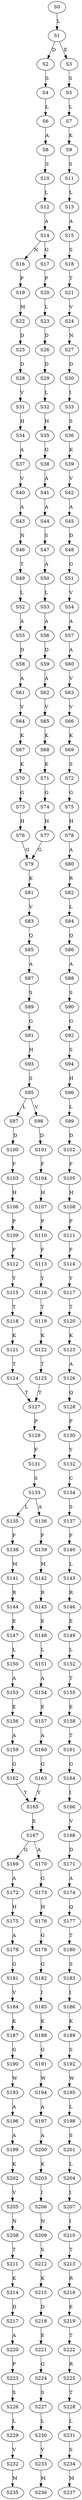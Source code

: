 strict digraph  {
	S0 -> S1 [ label = L ];
	S1 -> S2 [ label = D ];
	S1 -> S3 [ label = E ];
	S2 -> S4 [ label = S ];
	S3 -> S5 [ label = S ];
	S4 -> S6 [ label = L ];
	S5 -> S7 [ label = L ];
	S6 -> S8 [ label = A ];
	S7 -> S9 [ label = K ];
	S8 -> S10 [ label = S ];
	S9 -> S11 [ label = S ];
	S10 -> S12 [ label = L ];
	S11 -> S13 [ label = L ];
	S12 -> S14 [ label = A ];
	S13 -> S15 [ label = A ];
	S14 -> S16 [ label = N ];
	S14 -> S17 [ label = G ];
	S15 -> S18 [ label = S ];
	S16 -> S19 [ label = P ];
	S17 -> S20 [ label = P ];
	S18 -> S21 [ label = T ];
	S19 -> S22 [ label = M ];
	S20 -> S23 [ label = L ];
	S21 -> S24 [ label = V ];
	S22 -> S25 [ label = D ];
	S23 -> S26 [ label = D ];
	S24 -> S27 [ label = N ];
	S25 -> S28 [ label = D ];
	S26 -> S29 [ label = D ];
	S27 -> S30 [ label = D ];
	S28 -> S31 [ label = V ];
	S29 -> S32 [ label = L ];
	S30 -> S33 [ label = I ];
	S31 -> S34 [ label = H ];
	S32 -> S35 [ label = H ];
	S33 -> S36 [ label = S ];
	S34 -> S37 [ label = A ];
	S35 -> S38 [ label = G ];
	S36 -> S39 [ label = K ];
	S37 -> S40 [ label = V ];
	S38 -> S41 [ label = A ];
	S39 -> S42 [ label = V ];
	S40 -> S43 [ label = A ];
	S41 -> S44 [ label = A ];
	S42 -> S45 [ label = A ];
	S43 -> S46 [ label = N ];
	S44 -> S47 [ label = S ];
	S45 -> S48 [ label = D ];
	S46 -> S49 [ label = T ];
	S47 -> S50 [ label = A ];
	S48 -> S51 [ label = G ];
	S49 -> S52 [ label = L ];
	S50 -> S53 [ label = L ];
	S51 -> S54 [ label = V ];
	S52 -> S55 [ label = A ];
	S53 -> S56 [ label = A ];
	S54 -> S57 [ label = A ];
	S55 -> S58 [ label = D ];
	S56 -> S59 [ label = D ];
	S57 -> S60 [ label = A ];
	S58 -> S61 [ label = A ];
	S59 -> S62 [ label = A ];
	S60 -> S63 [ label = V ];
	S61 -> S64 [ label = V ];
	S62 -> S65 [ label = V ];
	S63 -> S66 [ label = V ];
	S64 -> S67 [ label = K ];
	S65 -> S68 [ label = K ];
	S66 -> S69 [ label = K ];
	S67 -> S70 [ label = K ];
	S68 -> S71 [ label = K ];
	S69 -> S72 [ label = S ];
	S70 -> S73 [ label = G ];
	S71 -> S74 [ label = G ];
	S72 -> S75 [ label = G ];
	S73 -> S76 [ label = H ];
	S74 -> S77 [ label = H ];
	S75 -> S78 [ label = H ];
	S76 -> S79 [ label = G ];
	S77 -> S79 [ label = G ];
	S78 -> S80 [ label = A ];
	S79 -> S81 [ label = K ];
	S80 -> S82 [ label = R ];
	S81 -> S83 [ label = V ];
	S82 -> S84 [ label = L ];
	S83 -> S85 [ label = Q ];
	S84 -> S86 [ label = Q ];
	S85 -> S87 [ label = A ];
	S86 -> S88 [ label = A ];
	S87 -> S89 [ label = S ];
	S88 -> S90 [ label = S ];
	S89 -> S91 [ label = G ];
	S90 -> S92 [ label = G ];
	S91 -> S93 [ label = H ];
	S92 -> S94 [ label = S ];
	S93 -> S95 [ label = S ];
	S94 -> S96 [ label = H ];
	S95 -> S97 [ label = L ];
	S95 -> S98 [ label = V ];
	S96 -> S99 [ label = L ];
	S97 -> S100 [ label = D ];
	S98 -> S101 [ label = D ];
	S99 -> S102 [ label = D ];
	S100 -> S103 [ label = F ];
	S101 -> S104 [ label = F ];
	S102 -> S105 [ label = F ];
	S103 -> S106 [ label = H ];
	S104 -> S107 [ label = H ];
	S105 -> S108 [ label = H ];
	S106 -> S109 [ label = P ];
	S107 -> S110 [ label = P ];
	S108 -> S111 [ label = P ];
	S109 -> S112 [ label = F ];
	S110 -> S113 [ label = F ];
	S111 -> S114 [ label = F ];
	S112 -> S115 [ label = Y ];
	S113 -> S116 [ label = Y ];
	S114 -> S117 [ label = Y ];
	S115 -> S118 [ label = T ];
	S116 -> S119 [ label = T ];
	S117 -> S120 [ label = T ];
	S118 -> S121 [ label = K ];
	S119 -> S122 [ label = K ];
	S120 -> S123 [ label = K ];
	S121 -> S124 [ label = T ];
	S122 -> S125 [ label = T ];
	S123 -> S126 [ label = A ];
	S124 -> S127 [ label = T ];
	S125 -> S127 [ label = T ];
	S126 -> S128 [ label = Q ];
	S127 -> S129 [ label = P ];
	S128 -> S130 [ label = P ];
	S129 -> S131 [ label = F ];
	S130 -> S132 [ label = Y ];
	S131 -> S133 [ label = S ];
	S132 -> S134 [ label = C ];
	S133 -> S135 [ label = L ];
	S133 -> S136 [ label = A ];
	S134 -> S137 [ label = S ];
	S135 -> S138 [ label = F ];
	S136 -> S139 [ label = F ];
	S137 -> S140 [ label = F ];
	S138 -> S141 [ label = M ];
	S139 -> S142 [ label = M ];
	S140 -> S143 [ label = L ];
	S141 -> S144 [ label = R ];
	S142 -> S145 [ label = R ];
	S143 -> S146 [ label = R ];
	S144 -> S147 [ label = E ];
	S145 -> S148 [ label = E ];
	S146 -> S149 [ label = E ];
	S147 -> S150 [ label = L ];
	S148 -> S151 [ label = L ];
	S149 -> S152 [ label = L ];
	S150 -> S153 [ label = A ];
	S151 -> S154 [ label = A ];
	S152 -> S155 [ label = T ];
	S153 -> S156 [ label = E ];
	S154 -> S157 [ label = E ];
	S155 -> S158 [ label = E ];
	S156 -> S159 [ label = A ];
	S157 -> S160 [ label = A ];
	S158 -> S161 [ label = T ];
	S159 -> S162 [ label = G ];
	S160 -> S163 [ label = G ];
	S161 -> S164 [ label = G ];
	S162 -> S165 [ label = Y ];
	S163 -> S165 [ label = Y ];
	S164 -> S166 [ label = I ];
	S165 -> S167 [ label = E ];
	S166 -> S168 [ label = V ];
	S167 -> S169 [ label = G ];
	S167 -> S170 [ label = A ];
	S168 -> S171 [ label = D ];
	S169 -> S172 [ label = A ];
	S170 -> S173 [ label = G ];
	S171 -> S174 [ label = A ];
	S172 -> S175 [ label = H ];
	S173 -> S176 [ label = H ];
	S174 -> S177 [ label = Q ];
	S175 -> S178 [ label = A ];
	S176 -> S179 [ label = G ];
	S177 -> S180 [ label = T ];
	S178 -> S181 [ label = G ];
	S179 -> S182 [ label = G ];
	S180 -> S183 [ label = S ];
	S181 -> S184 [ label = V ];
	S182 -> S185 [ label = I ];
	S183 -> S186 [ label = I ];
	S184 -> S187 [ label = K ];
	S185 -> S188 [ label = K ];
	S186 -> S189 [ label = K ];
	S187 -> S190 [ label = G ];
	S188 -> S191 [ label = G ];
	S189 -> S192 [ label = S ];
	S190 -> S193 [ label = W ];
	S191 -> S194 [ label = W ];
	S192 -> S195 [ label = W ];
	S193 -> S196 [ label = A ];
	S194 -> S197 [ label = A ];
	S195 -> S198 [ label = L ];
	S196 -> S199 [ label = A ];
	S197 -> S200 [ label = A ];
	S198 -> S201 [ label = S ];
	S199 -> S202 [ label = K ];
	S200 -> S203 [ label = K ];
	S201 -> S204 [ label = L ];
	S202 -> S205 [ label = V ];
	S203 -> S206 [ label = I ];
	S204 -> S207 [ label = I ];
	S205 -> S208 [ label = N ];
	S206 -> S209 [ label = N ];
	S207 -> S210 [ label = I ];
	S208 -> S211 [ label = T ];
	S209 -> S212 [ label = S ];
	S210 -> S213 [ label = T ];
	S211 -> S214 [ label = K ];
	S212 -> S215 [ label = K ];
	S213 -> S216 [ label = R ];
	S214 -> S217 [ label = D ];
	S215 -> S218 [ label = D ];
	S216 -> S219 [ label = E ];
	S217 -> S220 [ label = A ];
	S218 -> S221 [ label = E ];
	S219 -> S222 [ label = T ];
	S220 -> S223 [ label = P ];
	S221 -> S224 [ label = G ];
	S222 -> S225 [ label = R ];
	S223 -> S226 [ label = S ];
	S224 -> S227 [ label = S ];
	S225 -> S228 [ label = T ];
	S226 -> S229 [ label = L ];
	S227 -> S230 [ label = L ];
	S228 -> S231 [ label = L ];
	S229 -> S232 [ label = V ];
	S230 -> S233 [ label = V ];
	S231 -> S234 [ label = S ];
	S232 -> S235 [ label = M ];
	S233 -> S236 [ label = M ];
	S234 -> S237 [ label = M ];
}

